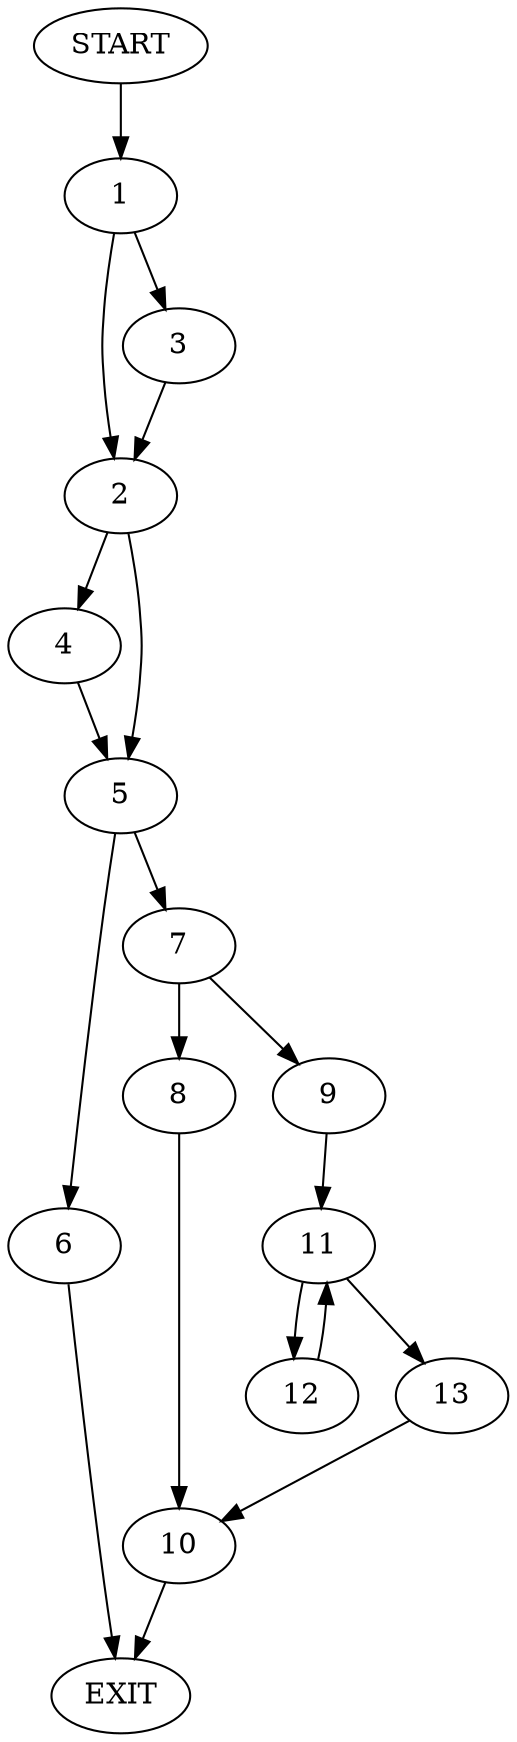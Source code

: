 digraph {
0 [label="START"]
14 [label="EXIT"]
0 -> 1
1 -> 2
1 -> 3
3 -> 2
2 -> 4
2 -> 5
4 -> 5
5 -> 6
5 -> 7
7 -> 8
7 -> 9
6 -> 14
8 -> 10
9 -> 11
10 -> 14
11 -> 12
11 -> 13
13 -> 10
12 -> 11
}
